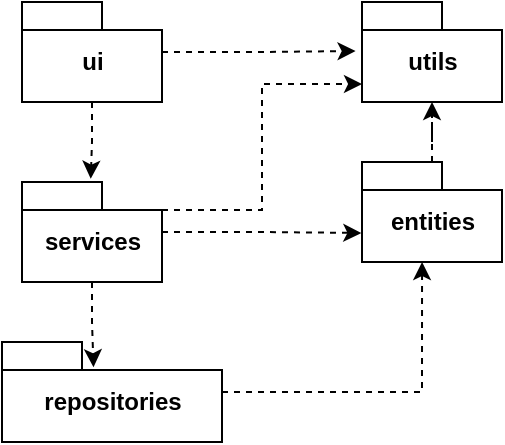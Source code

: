 <mxfile version="14.6.1" type="device"><diagram name="Page-1" id="b5b7bab2-c9e2-2cf4-8b2a-24fd1a2a6d21"><mxGraphModel dx="1025" dy="830" grid="1" gridSize="10" guides="1" tooltips="1" connect="1" arrows="1" fold="1" page="1" pageScale="1" pageWidth="827" pageHeight="1169" background="#ffffff" math="0" shadow="0"><root><mxCell id="0"/><mxCell id="1" parent="0"/><mxCell id="K6nwrvwbHs59U3siFNki-7" style="edgeStyle=orthogonalEdgeStyle;rounded=0;orthogonalLoop=1;jettySize=auto;html=1;entryX=0.491;entryY=-0.033;entryDx=0;entryDy=0;entryPerimeter=0;dashed=1;" parent="1" source="K6nwrvwbHs59U3siFNki-1" target="K6nwrvwbHs59U3siFNki-2" edge="1"><mxGeometry relative="1" as="geometry"/></mxCell><mxCell id="K6nwrvwbHs59U3siFNki-10" style="edgeStyle=orthogonalEdgeStyle;rounded=0;orthogonalLoop=1;jettySize=auto;html=1;dashed=1;entryX=-0.046;entryY=0.49;entryDx=0;entryDy=0;entryPerimeter=0;" parent="1" source="K6nwrvwbHs59U3siFNki-1" target="K6nwrvwbHs59U3siFNki-5" edge="1"><mxGeometry relative="1" as="geometry"><mxPoint x="290" y="135" as="targetPoint"/></mxGeometry></mxCell><mxCell id="K6nwrvwbHs59U3siFNki-1" value="ui" style="shape=folder;fontStyle=1;spacingTop=10;tabWidth=40;tabHeight=14;tabPosition=left;html=1;" parent="1" vertex="1"><mxGeometry x="130" y="110" width="70" height="50" as="geometry"/></mxCell><mxCell id="K6nwrvwbHs59U3siFNki-8" style="edgeStyle=orthogonalEdgeStyle;rounded=0;orthogonalLoop=1;jettySize=auto;html=1;entryX=0.416;entryY=0.252;entryDx=0;entryDy=0;entryPerimeter=0;dashed=1;" parent="1" source="K6nwrvwbHs59U3siFNki-2" target="K6nwrvwbHs59U3siFNki-4" edge="1"><mxGeometry relative="1" as="geometry"/></mxCell><mxCell id="K6nwrvwbHs59U3siFNki-9" style="edgeStyle=orthogonalEdgeStyle;rounded=0;orthogonalLoop=1;jettySize=auto;html=1;entryX=-0.005;entryY=0.71;entryDx=0;entryDy=0;entryPerimeter=0;dashed=1;" parent="1" source="K6nwrvwbHs59U3siFNki-2" target="K6nwrvwbHs59U3siFNki-3" edge="1"><mxGeometry relative="1" as="geometry"/></mxCell><mxCell id="mw3j9Wu8OCMEJBDIfjTh-1" style="edgeStyle=orthogonalEdgeStyle;rounded=0;orthogonalLoop=1;jettySize=auto;html=1;exitX=0;exitY=0;exitDx=70;exitDy=14;exitPerimeter=0;entryX=0;entryY=0;entryDx=0;entryDy=41;entryPerimeter=0;dashed=1;" edge="1" parent="1" source="K6nwrvwbHs59U3siFNki-2" target="K6nwrvwbHs59U3siFNki-5"><mxGeometry relative="1" as="geometry"/></mxCell><mxCell id="K6nwrvwbHs59U3siFNki-2" value="services" style="shape=folder;fontStyle=1;spacingTop=10;tabWidth=40;tabHeight=14;tabPosition=left;html=1;" parent="1" vertex="1"><mxGeometry x="130" y="200" width="70" height="50" as="geometry"/></mxCell><mxCell id="K6nwrvwbHs59U3siFNki-11" style="edgeStyle=orthogonalEdgeStyle;rounded=0;orthogonalLoop=1;jettySize=auto;html=1;entryX=0.5;entryY=1;entryDx=0;entryDy=0;entryPerimeter=0;dashed=1;" parent="1" source="K6nwrvwbHs59U3siFNki-3" target="K6nwrvwbHs59U3siFNki-5" edge="1"><mxGeometry relative="1" as="geometry"/></mxCell><mxCell id="K6nwrvwbHs59U3siFNki-3" value="entities" style="shape=folder;fontStyle=1;spacingTop=10;tabWidth=40;tabHeight=14;tabPosition=left;html=1;" parent="1" vertex="1"><mxGeometry x="300" y="190" width="70" height="50" as="geometry"/></mxCell><mxCell id="K6nwrvwbHs59U3siFNki-12" style="edgeStyle=orthogonalEdgeStyle;rounded=0;orthogonalLoop=1;jettySize=auto;html=1;entryX=0.429;entryY=1;entryDx=0;entryDy=0;entryPerimeter=0;dashed=1;" parent="1" source="K6nwrvwbHs59U3siFNki-4" target="K6nwrvwbHs59U3siFNki-3" edge="1"><mxGeometry relative="1" as="geometry"/></mxCell><mxCell id="K6nwrvwbHs59U3siFNki-4" value="repositories" style="shape=folder;fontStyle=1;spacingTop=10;tabWidth=40;tabHeight=14;tabPosition=left;html=1;" parent="1" vertex="1"><mxGeometry x="120" y="280" width="110" height="50" as="geometry"/></mxCell><mxCell id="K6nwrvwbHs59U3siFNki-5" value="utils" style="shape=folder;fontStyle=1;spacingTop=10;tabWidth=40;tabHeight=14;tabPosition=left;html=1;" parent="1" vertex="1"><mxGeometry x="300" y="110" width="70" height="50" as="geometry"/></mxCell></root></mxGraphModel></diagram></mxfile>